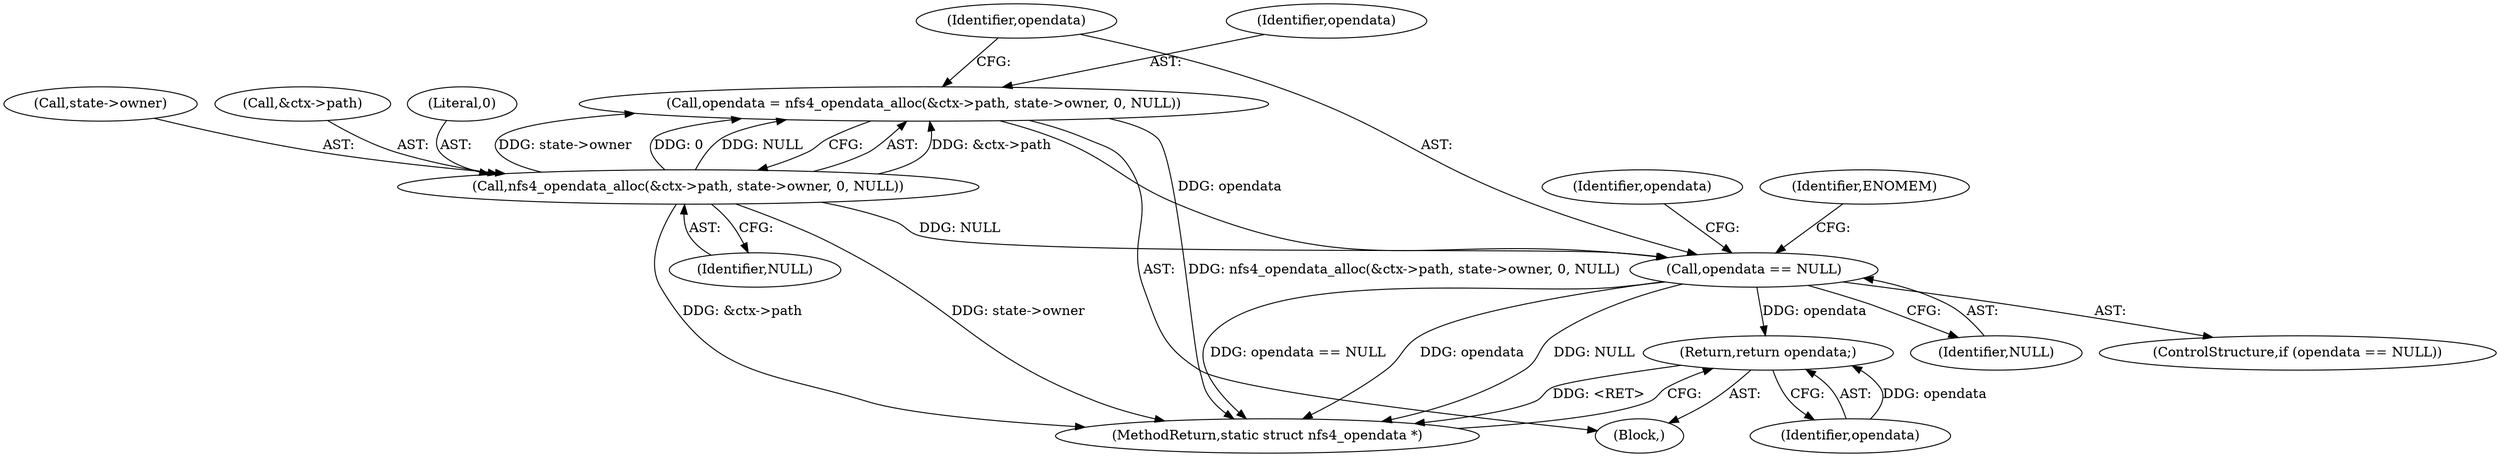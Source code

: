 digraph "1_linux_dc0b027dfadfcb8a5504f7d8052754bf8d501ab9_14@API" {
"1000118" [label="(Call,opendata == NULL)"];
"1000105" [label="(Call,opendata = nfs4_opendata_alloc(&ctx->path, state->owner, 0, NULL))"];
"1000107" [label="(Call,nfs4_opendata_alloc(&ctx->path, state->owner, 0, NULL))"];
"1000135" [label="(Return,return opendata;)"];
"1000127" [label="(Identifier,opendata)"];
"1000107" [label="(Call,nfs4_opendata_alloc(&ctx->path, state->owner, 0, NULL))"];
"1000135" [label="(Return,return opendata;)"];
"1000120" [label="(Identifier,NULL)"];
"1000117" [label="(ControlStructure,if (opendata == NULL))"];
"1000119" [label="(Identifier,opendata)"];
"1000105" [label="(Call,opendata = nfs4_opendata_alloc(&ctx->path, state->owner, 0, NULL))"];
"1000112" [label="(Call,state->owner)"];
"1000103" [label="(Block,)"];
"1000108" [label="(Call,&ctx->path)"];
"1000115" [label="(Literal,0)"];
"1000116" [label="(Identifier,NULL)"];
"1000106" [label="(Identifier,opendata)"];
"1000124" [label="(Identifier,ENOMEM)"];
"1000118" [label="(Call,opendata == NULL)"];
"1000136" [label="(Identifier,opendata)"];
"1000137" [label="(MethodReturn,static struct nfs4_opendata *)"];
"1000118" -> "1000117"  [label="AST: "];
"1000118" -> "1000120"  [label="CFG: "];
"1000119" -> "1000118"  [label="AST: "];
"1000120" -> "1000118"  [label="AST: "];
"1000124" -> "1000118"  [label="CFG: "];
"1000127" -> "1000118"  [label="CFG: "];
"1000118" -> "1000137"  [label="DDG: opendata == NULL"];
"1000118" -> "1000137"  [label="DDG: opendata"];
"1000118" -> "1000137"  [label="DDG: NULL"];
"1000105" -> "1000118"  [label="DDG: opendata"];
"1000107" -> "1000118"  [label="DDG: NULL"];
"1000118" -> "1000135"  [label="DDG: opendata"];
"1000105" -> "1000103"  [label="AST: "];
"1000105" -> "1000107"  [label="CFG: "];
"1000106" -> "1000105"  [label="AST: "];
"1000107" -> "1000105"  [label="AST: "];
"1000119" -> "1000105"  [label="CFG: "];
"1000105" -> "1000137"  [label="DDG: nfs4_opendata_alloc(&ctx->path, state->owner, 0, NULL)"];
"1000107" -> "1000105"  [label="DDG: &ctx->path"];
"1000107" -> "1000105"  [label="DDG: state->owner"];
"1000107" -> "1000105"  [label="DDG: 0"];
"1000107" -> "1000105"  [label="DDG: NULL"];
"1000107" -> "1000116"  [label="CFG: "];
"1000108" -> "1000107"  [label="AST: "];
"1000112" -> "1000107"  [label="AST: "];
"1000115" -> "1000107"  [label="AST: "];
"1000116" -> "1000107"  [label="AST: "];
"1000107" -> "1000137"  [label="DDG: &ctx->path"];
"1000107" -> "1000137"  [label="DDG: state->owner"];
"1000135" -> "1000103"  [label="AST: "];
"1000135" -> "1000136"  [label="CFG: "];
"1000136" -> "1000135"  [label="AST: "];
"1000137" -> "1000135"  [label="CFG: "];
"1000135" -> "1000137"  [label="DDG: <RET>"];
"1000136" -> "1000135"  [label="DDG: opendata"];
}
